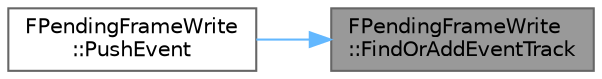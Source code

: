 digraph "FPendingFrameWrite::FindOrAddEventTrack"
{
 // INTERACTIVE_SVG=YES
 // LATEX_PDF_SIZE
  bgcolor="transparent";
  edge [fontname=Helvetica,fontsize=10,labelfontname=Helvetica,labelfontsize=10];
  node [fontname=Helvetica,fontsize=10,shape=box,height=0.2,width=0.4];
  rankdir="RL";
  Node1 [id="Node000001",label="FPendingFrameWrite\l::FindOrAddEventTrack",height=0.2,width=0.4,color="gray40", fillcolor="grey60", style="filled", fontcolor="black",tooltip=" "];
  Node1 -> Node2 [id="edge1_Node000001_Node000002",dir="back",color="steelblue1",style="solid",tooltip=" "];
  Node2 [id="Node000002",label="FPendingFrameWrite\l::PushEvent",height=0.2,width=0.4,color="grey40", fillcolor="white", style="filled",URL="$d5/d29/structFPendingFrameWrite.html#a75c96c540d68b70eb49e4c51551bb6db",tooltip=" "];
}
